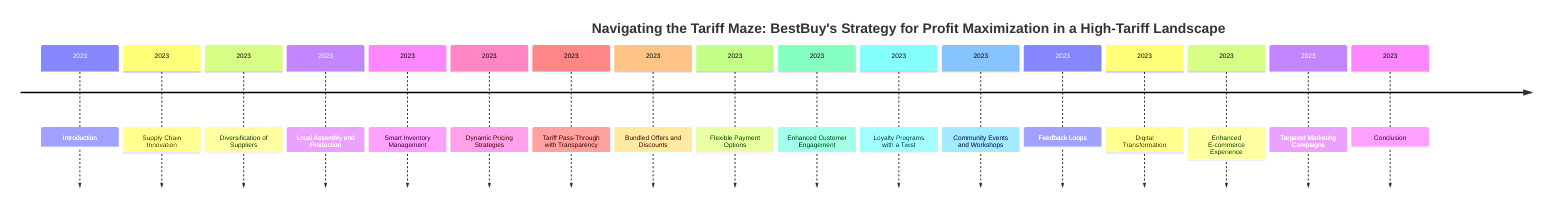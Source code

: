 timeline
        title Navigating the Tariff Maze: BestBuy's Strategy for Profit Maximization in a High-Tariff Landscape
        2023 : Introduction
        2023 : Supply Chain Innovation
        2023 : Diversification of Suppliers
        2023 : Local Assembly and Production
        2023 : Smart Inventory Management
        2023 : Dynamic Pricing Strategies
        2023 : Tariff Pass-Through with Transparency
        2023 : Bundled Offers and Discounts
        2023 : Flexible Payment Options
        2023 : Enhanced Customer Engagement
        2023 : Loyalty Programs with a Twist
        2023 : Community Events and Workshops
        2023 : Feedback Loops
        2023 : Digital Transformation
        2023 : Enhanced E-commerce Experience
        2023 : Targeted Marketing Campaigns
        2023 : Conclusion